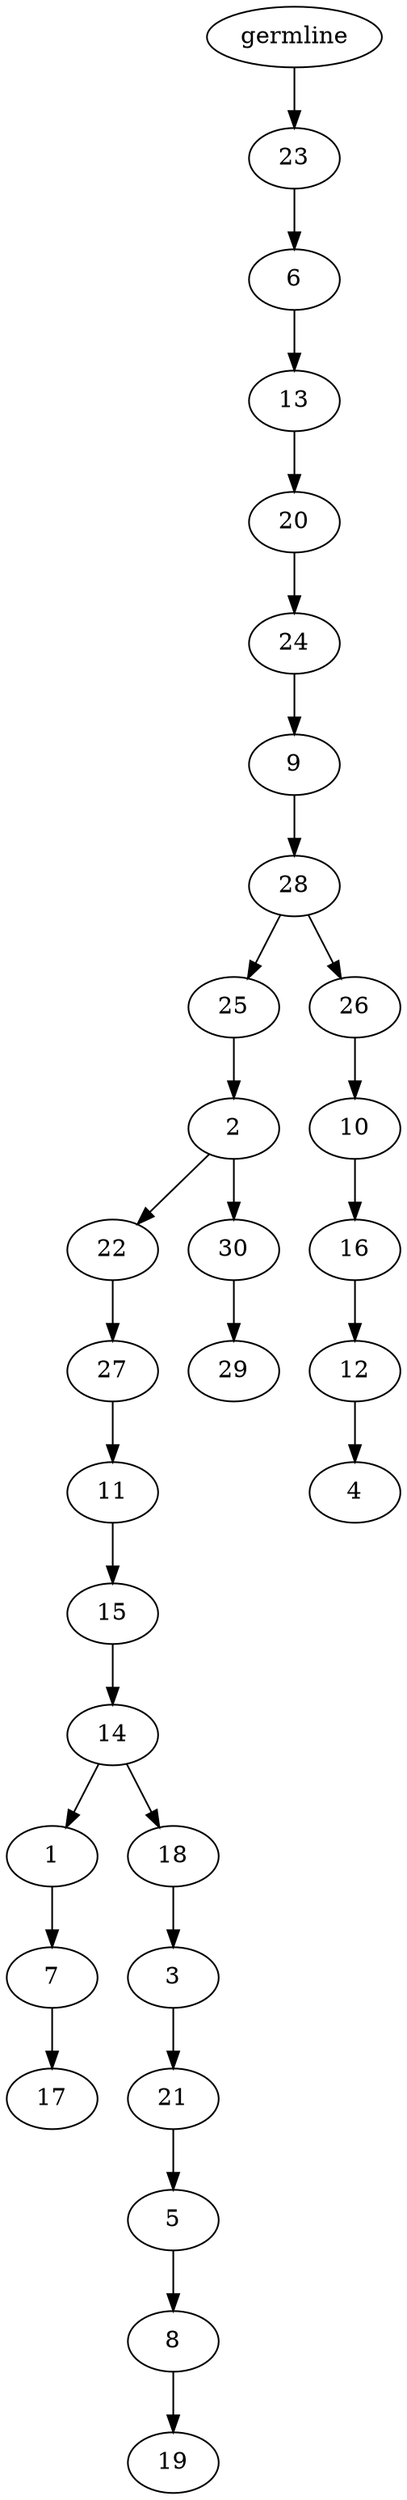 digraph phylogeny {
	"30" [label="germline"];
	"30" -> "29";
	"29" [label="23"];
	"29" -> "28";
	"28" [label="6"];
	"28" -> "27";
	"27" [label="13"];
	"27" -> "26";
	"26" [label="20"];
	"26" -> "25";
	"25" [label="24"];
	"25" -> "24";
	"24" [label="9"];
	"24" -> "23";
	"23" [label="28"];
	"23" -> "17";
	"17" [label="25"];
	"17" -> "16";
	"16" [label="2"];
	"16" -> "13";
	"13" [label="22"];
	"13" -> "12";
	"12" [label="27"];
	"12" -> "11";
	"11" [label="11"];
	"11" -> "10";
	"10" [label="15"];
	"10" -> "9";
	"9" [label="14"];
	"9" -> "2";
	"2" [label="1"];
	"2" -> "1";
	"1" [label="7"];
	"1" -> "0";
	"0" [label="17"];
	"9" -> "8";
	"8" [label="18"];
	"8" -> "7";
	"7" [label="3"];
	"7" -> "6";
	"6" [label="21"];
	"6" -> "5";
	"5" [label="5"];
	"5" -> "4";
	"4" [label="8"];
	"4" -> "3";
	"3" [label="19"];
	"16" -> "15";
	"15" [label="30"];
	"15" -> "14";
	"14" [label="29"];
	"23" -> "22";
	"22" [label="26"];
	"22" -> "21";
	"21" [label="10"];
	"21" -> "20";
	"20" [label="16"];
	"20" -> "19";
	"19" [label="12"];
	"19" -> "18";
	"18" [label="4"];
}
